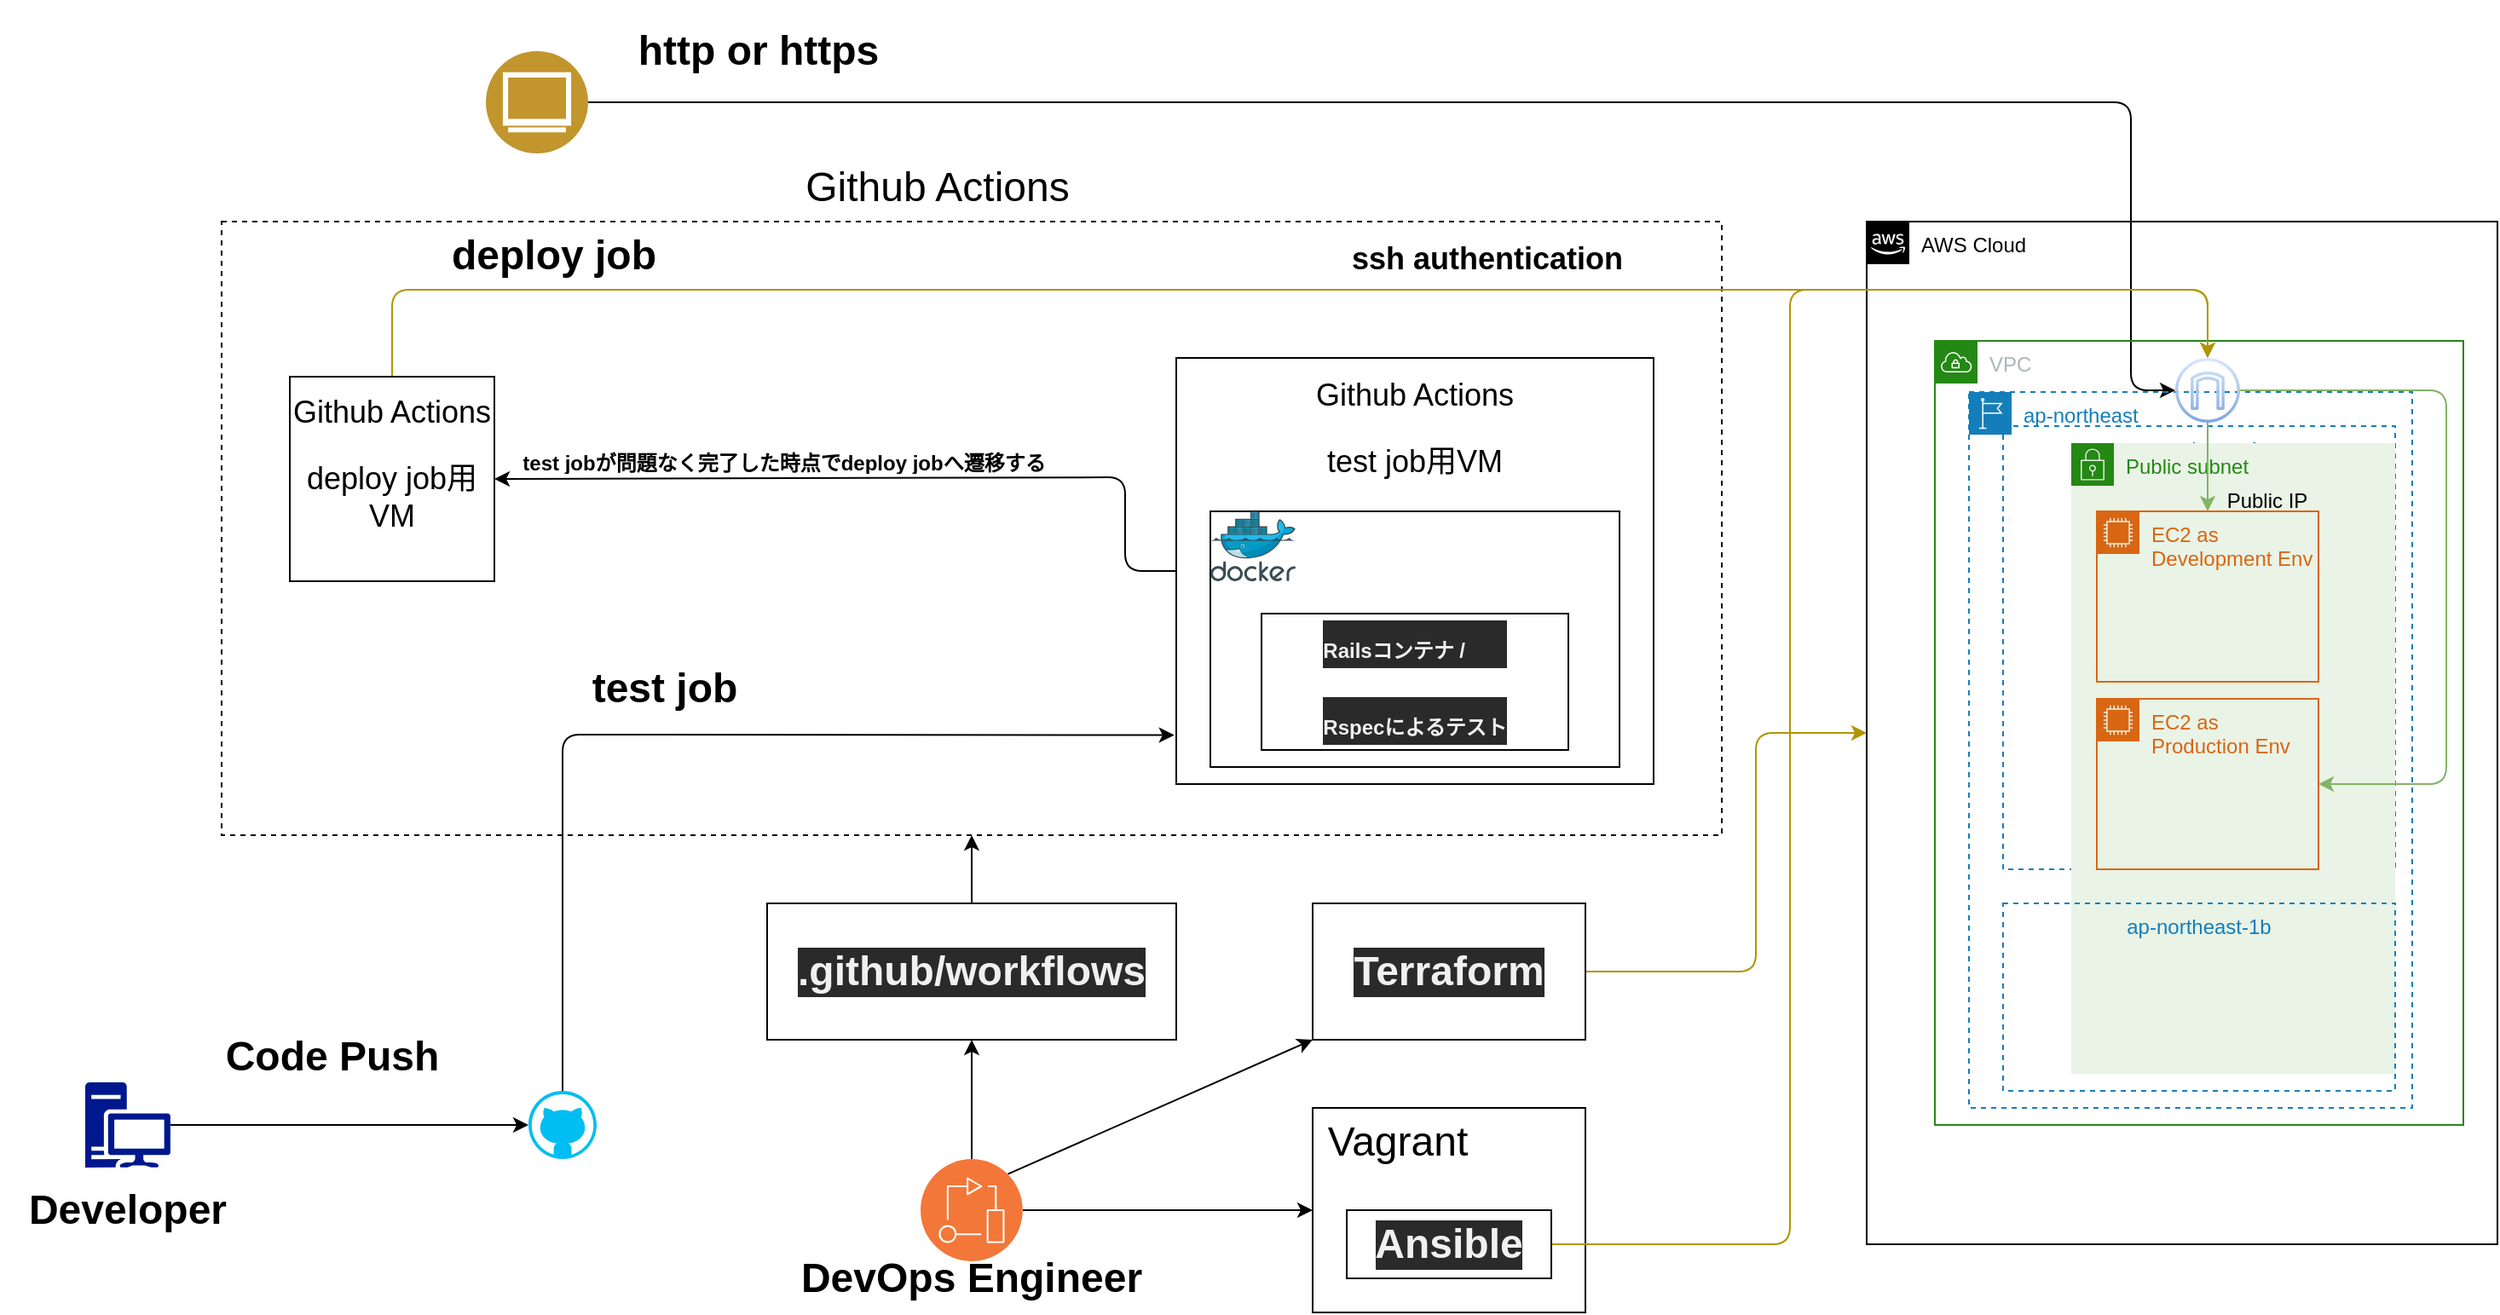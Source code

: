 <mxfile>
    <diagram id="gwhU6-5zD4US5z4jPKAi" name="ページ1">
        <mxGraphModel dx="3129" dy="1276" grid="1" gridSize="10" guides="1" tooltips="1" connect="1" arrows="1" fold="1" page="1" pageScale="1" pageWidth="1169" pageHeight="827" math="0" shadow="0">
            <root>
                <mxCell id="0"/>
                <mxCell id="1" parent="0"/>
                <mxCell id="78" value="" style="rounded=0;whiteSpace=wrap;html=1;fontSize=24;dashed=1;" vertex="1" parent="1">
                    <mxGeometry x="-760" y="160" width="880" height="360" as="geometry"/>
                </mxCell>
                <mxCell id="19" value="ap-northeast-1a" style="fillColor=none;strokeColor=#147EBA;dashed=1;verticalAlign=top;fontStyle=0;fontColor=#147EBA;" parent="1" vertex="1">
                    <mxGeometry x="285" y="280" width="230" height="260" as="geometry"/>
                </mxCell>
                <mxCell id="74" value="&lt;h1 style=&quot;color: rgb(240 , 240 , 240) ; font-family: &amp;#34;helvetica&amp;#34; ; font-style: normal ; letter-spacing: normal ; text-align: left ; text-indent: 0px ; text-transform: none ; word-spacing: 0px ; background-color: rgb(42 , 42 , 42)&quot;&gt;&lt;br&gt;&lt;/h1&gt;" style="rounded=0;whiteSpace=wrap;html=1;" vertex="1" parent="1">
                    <mxGeometry x="-120" y="680" width="160" height="120" as="geometry"/>
                </mxCell>
                <mxCell id="58" style="edgeStyle=none;html=1;exitX=0.5;exitY=0;exitDx=0;exitDy=0;fillColor=#e3c800;strokeColor=#B09500;" parent="1" source="66" target="28" edge="1">
                    <mxGeometry relative="1" as="geometry">
                        <mxPoint x="-320" y="280" as="sourcePoint"/>
                        <Array as="points">
                            <mxPoint x="-660" y="200"/>
                            <mxPoint x="120" y="200"/>
                            <mxPoint x="405" y="200"/>
                        </Array>
                    </mxGeometry>
                </mxCell>
                <mxCell id="68" style="edgeStyle=none;html=1;exitX=0;exitY=0.5;exitDx=0;exitDy=0;entryX=1;entryY=0.5;entryDx=0;entryDy=0;fontSize=12;" parent="1" source="51" target="66" edge="1">
                    <mxGeometry relative="1" as="geometry">
                        <Array as="points">
                            <mxPoint x="-230" y="365"/>
                            <mxPoint x="-230" y="310"/>
                        </Array>
                    </mxGeometry>
                </mxCell>
                <mxCell id="51" value="" style="rounded=0;whiteSpace=wrap;html=1;" parent="1" vertex="1">
                    <mxGeometry x="-200" y="240" width="280" height="250" as="geometry"/>
                </mxCell>
                <mxCell id="2" value="AWS Cloud" style="points=[[0,0],[0.25,0],[0.5,0],[0.75,0],[1,0],[1,0.25],[1,0.5],[1,0.75],[1,1],[0.75,1],[0.5,1],[0.25,1],[0,1],[0,0.75],[0,0.5],[0,0.25]];outlineConnect=0;html=1;whiteSpace=wrap;fontSize=12;fontStyle=0;container=0;pointerEvents=0;collapsible=0;recursiveResize=0;shape=mxgraph.aws4.group;grIcon=mxgraph.aws4.group_aws_cloud_alt;fillColor=none;verticalAlign=top;align=left;spacingLeft=30;dashed=0;" parent="1" vertex="1">
                    <mxGeometry x="205" y="160" width="370" height="600" as="geometry"/>
                </mxCell>
                <mxCell id="50" style="edgeStyle=none;html=1;exitX=0.5;exitY=0;exitDx=0;exitDy=0;entryX=-0.004;entryY=0.885;entryDx=0;entryDy=0;entryPerimeter=0;exitPerimeter=0;" parent="1" source="3" edge="1" target="51">
                    <mxGeometry relative="1" as="geometry">
                        <mxPoint x="-390" y="460" as="targetPoint"/>
                        <Array as="points">
                            <mxPoint x="-560" y="461"/>
                        </Array>
                    </mxGeometry>
                </mxCell>
                <mxCell id="3" value="" style="verticalLabelPosition=bottom;html=1;verticalAlign=top;align=center;strokeColor=none;fillColor=#00BEF2;shape=mxgraph.azure.github_code;pointerEvents=1;" parent="1" vertex="1">
                    <mxGeometry x="-580" y="670" width="40" height="40" as="geometry"/>
                </mxCell>
                <mxCell id="32" style="edgeStyle=none;html=1;exitX=1;exitY=0.5;exitDx=0;exitDy=0;exitPerimeter=0;entryX=0;entryY=0.5;entryDx=0;entryDy=0;entryPerimeter=0;endArrow=classic;endFill=1;" parent="1" source="31" target="3" edge="1">
                    <mxGeometry relative="1" as="geometry"/>
                </mxCell>
                <mxCell id="31" value="" style="sketch=0;aspect=fixed;pointerEvents=1;shadow=0;dashed=0;html=1;strokeColor=none;labelPosition=center;verticalLabelPosition=bottom;verticalAlign=top;align=center;fillColor=#00188D;shape=mxgraph.mscae.enterprise.workstation_client" parent="1" vertex="1">
                    <mxGeometry x="-840" y="665" width="50" height="50" as="geometry"/>
                </mxCell>
                <mxCell id="41" style="edgeStyle=none;html=1;exitX=1;exitY=0.5;exitDx=0;exitDy=0;endArrow=classic;endFill=1;" parent="1" source="37" target="28" edge="1">
                    <mxGeometry relative="1" as="geometry">
                        <mxPoint x="400" y="90" as="targetPoint"/>
                        <Array as="points">
                            <mxPoint x="360" y="90"/>
                            <mxPoint x="360" y="259"/>
                        </Array>
                    </mxGeometry>
                </mxCell>
                <mxCell id="37" value="" style="aspect=fixed;perimeter=ellipsePerimeter;html=1;align=center;shadow=0;dashed=0;fontColor=#4277BB;labelBackgroundColor=#ffffff;fontSize=12;spacingTop=3;image;image=img/lib/ibm/users/browser.svg;fillColor=none;" parent="1" vertex="1">
                    <mxGeometry x="-605" y="60" width="60" height="60" as="geometry"/>
                </mxCell>
                <mxCell id="42" value="&lt;h1&gt;Code Push&lt;/h1&gt;" style="text;html=1;strokeColor=none;fillColor=none;spacing=5;spacingTop=-20;whiteSpace=wrap;overflow=hidden;rounded=0;align=center;" parent="1" vertex="1">
                    <mxGeometry x="-770" y="630" width="150" height="50" as="geometry"/>
                </mxCell>
                <mxCell id="43" value="&lt;h1&gt;http or https&lt;/h1&gt;" style="text;html=1;strokeColor=none;fillColor=none;spacing=5;spacingTop=-20;whiteSpace=wrap;overflow=hidden;rounded=0;align=center;" parent="1" vertex="1">
                    <mxGeometry x="-520" y="40" width="150" height="60" as="geometry"/>
                </mxCell>
                <mxCell id="18" value="ap-northeast" style="points=[[0,0],[0.25,0],[0.5,0],[0.75,0],[1,0],[1,0.25],[1,0.5],[1,0.75],[1,1],[0.75,1],[0.5,1],[0.25,1],[0,1],[0,0.75],[0,0.5],[0,0.25]];outlineConnect=0;gradientColor=none;html=1;whiteSpace=wrap;fontSize=12;fontStyle=0;container=1;pointerEvents=0;collapsible=0;recursiveResize=0;shape=mxgraph.aws4.group;grIcon=mxgraph.aws4.group_region;strokeColor=#147EBA;fillColor=none;verticalAlign=top;align=left;spacingLeft=30;fontColor=#147EBA;dashed=1;" parent="1" vertex="1">
                    <mxGeometry x="265" y="260" width="260" height="420" as="geometry"/>
                </mxCell>
                <mxCell id="20" value="VPC" style="points=[[0,0],[0.25,0],[0.5,0],[0.75,0],[1,0],[1,0.25],[1,0.5],[1,0.75],[1,1],[0.75,1],[0.5,1],[0.25,1],[0,1],[0,0.75],[0,0.5],[0,0.25]];outlineConnect=0;gradientColor=none;html=1;whiteSpace=wrap;fontSize=12;fontStyle=0;container=0;pointerEvents=0;collapsible=0;recursiveResize=0;shape=mxgraph.aws4.group;grIcon=mxgraph.aws4.group_vpc;strokeColor=#248814;fillColor=none;verticalAlign=top;align=left;spacingLeft=30;fontColor=#AAB7B8;dashed=0;" parent="1" vertex="1">
                    <mxGeometry x="245" y="230" width="310" height="460" as="geometry"/>
                </mxCell>
                <mxCell id="23" value="Public subnet" style="points=[[0,0],[0.25,0],[0.5,0],[0.75,0],[1,0],[1,0.25],[1,0.5],[1,0.75],[1,1],[0.75,1],[0.5,1],[0.25,1],[0,1],[0,0.75],[0,0.5],[0,0.25]];outlineConnect=0;gradientColor=none;html=1;whiteSpace=wrap;fontSize=12;fontStyle=0;container=0;pointerEvents=0;collapsible=0;recursiveResize=0;shape=mxgraph.aws4.group;grIcon=mxgraph.aws4.group_security_group;grStroke=0;strokeColor=#248814;fillColor=#E9F3E6;verticalAlign=top;align=left;spacingLeft=30;fontColor=#248814;dashed=0;" parent="1" vertex="1">
                    <mxGeometry x="325" y="290" width="190" height="370" as="geometry"/>
                </mxCell>
                <mxCell id="46" value="ap-northeast-1b" style="fillColor=none;strokeColor=#147EBA;dashed=1;verticalAlign=top;fontStyle=0;fontColor=#147EBA;" parent="1" vertex="1">
                    <mxGeometry x="285" y="560" width="230" height="110" as="geometry"/>
                </mxCell>
                <mxCell id="28" value="" style="sketch=0;outlineConnect=0;dashed=0;verticalLabelPosition=bottom;verticalAlign=top;align=center;html=1;fontSize=12;fontStyle=0;aspect=fixed;pointerEvents=1;shape=mxgraph.aws4.internet_gateway;fillColor=#dae8fc;strokeColor=#6c8ebf;gradientColor=#7ea6e0;" parent="1" vertex="1">
                    <mxGeometry x="386" y="240" width="38" height="38" as="geometry"/>
                </mxCell>
                <mxCell id="29" style="edgeStyle=none;html=1;exitX=0.5;exitY=0;exitDx=0;exitDy=0;fillColor=#d5e8d4;gradientColor=#97d077;strokeColor=#82b366;startArrow=classic;startFill=1;endArrow=none;endFill=0;" parent="1" source="13" target="28" edge="1">
                    <mxGeometry relative="1" as="geometry"/>
                </mxCell>
                <mxCell id="30" style="edgeStyle=none;html=1;exitX=1;exitY=0.5;exitDx=0;exitDy=0;endArrow=none;endFill=0;fillColor=#d5e8d4;gradientColor=#97d077;strokeColor=#82b366;startArrow=classic;startFill=1;" parent="1" source="15" target="28" edge="1">
                    <mxGeometry relative="1" as="geometry">
                        <mxPoint x="545" y="70" as="targetPoint"/>
                        <Array as="points">
                            <mxPoint x="545" y="490"/>
                            <mxPoint x="545" y="259"/>
                        </Array>
                    </mxGeometry>
                </mxCell>
                <mxCell id="53" value="" style="rounded=0;whiteSpace=wrap;html=1;" parent="1" vertex="1">
                    <mxGeometry x="-180" y="330" width="240" height="150" as="geometry"/>
                </mxCell>
                <mxCell id="52" value="" style="sketch=0;aspect=fixed;html=1;points=[];align=center;image;fontSize=12;image=img/lib/mscae/Docker.svg;" parent="1" vertex="1">
                    <mxGeometry x="-180" y="330" width="50" height="41" as="geometry"/>
                </mxCell>
                <mxCell id="55" value="&lt;h1 style=&quot;color: rgb(240 , 240 , 240) ; font-family: &amp;#34;helvetica&amp;#34; ; font-style: normal ; letter-spacing: normal ; text-align: left ; text-indent: 0px ; text-transform: none ; word-spacing: 0px ; background-color: rgb(42 , 42 , 42)&quot;&gt;&lt;font style=&quot;font-size: 12px&quot;&gt;Railsコンテナ /&amp;nbsp;&lt;/font&gt;&lt;/h1&gt;&lt;h1 style=&quot;color: rgb(240 , 240 , 240) ; font-family: &amp;#34;helvetica&amp;#34; ; font-style: normal ; letter-spacing: normal ; text-align: left ; text-indent: 0px ; text-transform: none ; word-spacing: 0px ; background-color: rgb(42 , 42 , 42)&quot;&gt;&lt;font style=&quot;font-size: 12px&quot;&gt;Rspecによるテスト&lt;/font&gt;&lt;/h1&gt;" style="rounded=0;whiteSpace=wrap;html=1;" parent="1" vertex="1">
                    <mxGeometry x="-150" y="390" width="180" height="80" as="geometry"/>
                </mxCell>
                <mxCell id="56" value="&lt;h1&gt;test job&lt;/h1&gt;" style="text;html=1;strokeColor=none;fillColor=none;spacing=5;spacingTop=-20;whiteSpace=wrap;overflow=hidden;rounded=0;align=center;" parent="1" vertex="1">
                    <mxGeometry x="-560" y="414" width="120" height="50" as="geometry"/>
                </mxCell>
                <mxCell id="15" value="EC2 as Production Env" style="points=[[0,0],[0.25,0],[0.5,0],[0.75,0],[1,0],[1,0.25],[1,0.5],[1,0.75],[1,1],[0.75,1],[0.5,1],[0.25,1],[0,1],[0,0.75],[0,0.5],[0,0.25]];outlineConnect=0;gradientColor=none;html=1;whiteSpace=wrap;fontSize=12;fontStyle=0;container=1;pointerEvents=0;collapsible=0;recursiveResize=0;shape=mxgraph.aws4.group;grIcon=mxgraph.aws4.group_ec2_instance_contents;strokeColor=#D86613;fillColor=none;verticalAlign=top;align=left;spacingLeft=30;fontColor=#D86613;dashed=0;" parent="1" vertex="1">
                    <mxGeometry x="340" y="440" width="130" height="100" as="geometry"/>
                </mxCell>
                <mxCell id="13" value="EC2 as Development Env" style="points=[[0,0],[0.25,0],[0.5,0],[0.75,0],[1,0],[1,0.25],[1,0.5],[1,0.75],[1,1],[0.75,1],[0.5,1],[0.25,1],[0,1],[0,0.75],[0,0.5],[0,0.25]];outlineConnect=0;gradientColor=none;html=1;whiteSpace=wrap;fontSize=12;fontStyle=0;container=1;pointerEvents=0;collapsible=0;recursiveResize=0;shape=mxgraph.aws4.group;grIcon=mxgraph.aws4.group_ec2_instance_contents;strokeColor=#D86613;fillColor=none;verticalAlign=top;align=left;spacingLeft=30;fontColor=#D86613;dashed=0;" parent="1" vertex="1">
                    <mxGeometry x="340" y="330" width="130" height="100" as="geometry"/>
                </mxCell>
                <mxCell id="60" value="&lt;h1&gt;&lt;font style=&quot;font-size: 18px&quot;&gt;ssh authentication&lt;/font&gt;&lt;/h1&gt;" style="text;html=1;strokeColor=none;fillColor=none;spacing=5;spacingTop=-20;whiteSpace=wrap;overflow=hidden;rounded=0;align=center;" parent="1" vertex="1">
                    <mxGeometry x="-115" y="160" width="195" height="40" as="geometry"/>
                </mxCell>
                <mxCell id="63" value="&lt;h1&gt;deploy job&lt;/h1&gt;" style="text;html=1;strokeColor=none;fillColor=none;spacing=5;spacingTop=-20;whiteSpace=wrap;overflow=hidden;rounded=0;align=center;" parent="1" vertex="1">
                    <mxGeometry x="-640" y="160" width="150" height="40" as="geometry"/>
                </mxCell>
                <mxCell id="65" value="&lt;h1&gt;&lt;font style=&quot;font-size: 12px&quot;&gt;&lt;font&gt;test jobが問題なく完了した時点で&lt;/font&gt;deploy jobへ遷移する&lt;/font&gt;&lt;/h1&gt;" style="text;html=1;strokeColor=none;fillColor=none;spacing=5;spacingTop=-20;whiteSpace=wrap;overflow=hidden;rounded=0;align=center;" parent="1" vertex="1">
                    <mxGeometry x="-600" y="278" width="340" height="30" as="geometry"/>
                </mxCell>
                <mxCell id="66" value="" style="rounded=0;whiteSpace=wrap;html=1;fontSize=12;" parent="1" vertex="1">
                    <mxGeometry x="-720" y="251" width="120" height="120" as="geometry"/>
                </mxCell>
                <mxCell id="69" value="&lt;h1&gt;&lt;span style=&quot;font-size: 18px ; font-weight: normal&quot;&gt;Github Actions&lt;/span&gt;&lt;br&gt;&lt;/h1&gt;&lt;div&gt;&lt;span style=&quot;font-size: 18px ; font-weight: normal&quot;&gt;test job用VM&lt;/span&gt;&lt;/div&gt;" style="text;html=1;strokeColor=none;fillColor=none;spacing=5;spacingTop=-20;whiteSpace=wrap;overflow=hidden;rounded=0;align=center;" parent="1" vertex="1">
                    <mxGeometry x="-200" y="240" width="280" height="90" as="geometry"/>
                </mxCell>
                <mxCell id="70" value="&lt;h1&gt;&lt;span style=&quot;font-size: 18px ; font-weight: normal&quot;&gt;Github Actions&lt;/span&gt;&lt;br&gt;&lt;/h1&gt;&lt;div&gt;&lt;span style=&quot;font-size: 18px&quot;&gt;deploy job用VM&lt;/span&gt;&lt;/div&gt;" style="text;html=1;strokeColor=none;fillColor=none;spacing=5;spacingTop=-20;whiteSpace=wrap;overflow=hidden;rounded=0;align=center;" parent="1" vertex="1">
                    <mxGeometry x="-725" y="250" width="130" height="100" as="geometry"/>
                </mxCell>
                <mxCell id="77" style="edgeStyle=none;html=1;exitX=1;exitY=0.5;exitDx=0;exitDy=0;entryX=0;entryY=0.5;entryDx=0;entryDy=0;fontSize=24;fillColor=#e3c800;strokeColor=#B09500;" edge="1" parent="1" source="71" target="2">
                    <mxGeometry relative="1" as="geometry">
                        <Array as="points">
                            <mxPoint x="140" y="600"/>
                            <mxPoint x="140" y="460"/>
                        </Array>
                    </mxGeometry>
                </mxCell>
                <mxCell id="71" value="&lt;h1 style=&quot;color: rgb(240 , 240 , 240) ; font-family: &amp;#34;helvetica&amp;#34; ; font-style: normal ; letter-spacing: normal ; text-align: left ; text-indent: 0px ; text-transform: none ; word-spacing: 0px ; background-color: rgb(42 , 42 , 42)&quot;&gt;&lt;font style=&quot;font-size: 24px&quot;&gt;Terraform&lt;/font&gt;&lt;/h1&gt;" style="rounded=0;whiteSpace=wrap;html=1;" vertex="1" parent="1">
                    <mxGeometry x="-120" y="560" width="160" height="80" as="geometry"/>
                </mxCell>
                <mxCell id="75" style="edgeStyle=none;html=1;exitX=1;exitY=0.5;exitDx=0;exitDy=0;fontSize=24;fillColor=#e3c800;strokeColor=#B09500;" edge="1" parent="1" source="73" target="28">
                    <mxGeometry relative="1" as="geometry">
                        <mxPoint x="600" y="260" as="targetPoint"/>
                        <Array as="points">
                            <mxPoint x="160" y="760"/>
                            <mxPoint x="160" y="200"/>
                            <mxPoint x="405" y="200"/>
                        </Array>
                    </mxGeometry>
                </mxCell>
                <mxCell id="73" value="&lt;h1 style=&quot;color: rgb(240 , 240 , 240) ; font-family: &amp;#34;helvetica&amp;#34; ; font-style: normal ; letter-spacing: normal ; text-align: left ; text-indent: 0px ; text-transform: none ; word-spacing: 0px ; background-color: rgb(42 , 42 , 42)&quot;&gt;&lt;font style=&quot;font-size: 24px&quot;&gt;Ansible&lt;/font&gt;&lt;/h1&gt;" style="rounded=0;whiteSpace=wrap;html=1;" vertex="1" parent="1">
                    <mxGeometry x="-100" y="740" width="120" height="40" as="geometry"/>
                </mxCell>
                <mxCell id="76" value="Vagrant" style="text;html=1;strokeColor=none;fillColor=none;align=center;verticalAlign=middle;whiteSpace=wrap;rounded=0;fontSize=24;" vertex="1" parent="1">
                    <mxGeometry x="-120" y="680" width="100" height="40" as="geometry"/>
                </mxCell>
                <mxCell id="80" style="edgeStyle=none;html=1;exitX=0.5;exitY=0;exitDx=0;exitDy=0;entryX=0.5;entryY=1;entryDx=0;entryDy=0;fontSize=24;" edge="1" parent="1" source="79" target="78">
                    <mxGeometry relative="1" as="geometry"/>
                </mxCell>
                <mxCell id="79" value="&lt;h1 style=&quot;color: rgb(240 , 240 , 240) ; font-family: &amp;#34;helvetica&amp;#34; ; font-style: normal ; letter-spacing: normal ; text-align: left ; text-indent: 0px ; text-transform: none ; word-spacing: 0px ; background-color: rgb(42 , 42 , 42)&quot;&gt;&lt;font style=&quot;font-size: 24px&quot;&gt;.github/workflows&lt;/font&gt;&lt;/h1&gt;" style="rounded=0;whiteSpace=wrap;html=1;" vertex="1" parent="1">
                    <mxGeometry x="-440" y="560" width="240" height="80" as="geometry"/>
                </mxCell>
                <mxCell id="81" value="&lt;h1&gt;Developer&lt;/h1&gt;" style="text;html=1;strokeColor=none;fillColor=none;spacing=5;spacingTop=-20;whiteSpace=wrap;overflow=hidden;rounded=0;align=center;" vertex="1" parent="1">
                    <mxGeometry x="-890" y="720" width="150" height="50" as="geometry"/>
                </mxCell>
                <mxCell id="83" style="edgeStyle=none;html=1;exitX=0.5;exitY=0;exitDx=0;exitDy=0;entryX=0.5;entryY=1;entryDx=0;entryDy=0;fontSize=24;" edge="1" parent="1" source="82" target="79">
                    <mxGeometry relative="1" as="geometry"/>
                </mxCell>
                <mxCell id="84" style="edgeStyle=none;html=1;exitX=1;exitY=0.5;exitDx=0;exitDy=0;entryX=0;entryY=0.5;entryDx=0;entryDy=0;fontSize=24;" edge="1" parent="1" source="82" target="74">
                    <mxGeometry relative="1" as="geometry"/>
                </mxCell>
                <mxCell id="85" style="edgeStyle=none;html=1;exitX=1;exitY=0;exitDx=0;exitDy=0;entryX=0;entryY=1;entryDx=0;entryDy=0;fontSize=24;" edge="1" parent="1" source="82" target="71">
                    <mxGeometry relative="1" as="geometry"/>
                </mxCell>
                <mxCell id="82" value="" style="aspect=fixed;perimeter=ellipsePerimeter;html=1;align=center;shadow=0;dashed=0;fontColor=#4277BB;labelBackgroundColor=#ffffff;fontSize=12;spacingTop=3;image;image=img/lib/ibm/devops/devops.svg;" vertex="1" parent="1">
                    <mxGeometry x="-350" y="710" width="60" height="60" as="geometry"/>
                </mxCell>
                <mxCell id="86" value="&lt;h1&gt;DevOps Engineer&lt;/h1&gt;" style="text;html=1;strokeColor=none;fillColor=none;spacing=5;spacingTop=-20;whiteSpace=wrap;overflow=hidden;rounded=0;align=center;" vertex="1" parent="1">
                    <mxGeometry x="-440" y="760" width="240" height="40" as="geometry"/>
                </mxCell>
                <mxCell id="87" value="&lt;h1&gt;&lt;span style=&quot;font-weight: normal&quot;&gt;&lt;font style=&quot;font-size: 24px&quot;&gt;Github Actions&lt;/font&gt;&lt;/span&gt;&lt;/h1&gt;" style="text;html=1;strokeColor=none;fillColor=none;spacing=5;spacingTop=-20;whiteSpace=wrap;overflow=hidden;rounded=0;align=center;" vertex="1" parent="1">
                    <mxGeometry x="-440" y="120" width="200" height="40" as="geometry"/>
                </mxCell>
                <mxCell id="88" value="&lt;span style=&quot;font-size: 12px&quot;&gt;&lt;font color=&quot;#000000&quot;&gt;Public IP&lt;/font&gt;&lt;/span&gt;" style="text;html=1;strokeColor=none;fillColor=none;align=center;verticalAlign=middle;whiteSpace=wrap;rounded=0;dashed=1;fontSize=24;" vertex="1" parent="1">
                    <mxGeometry x="410" y="310" width="60" height="20" as="geometry"/>
                </mxCell>
            </root>
        </mxGraphModel>
    </diagram>
</mxfile>